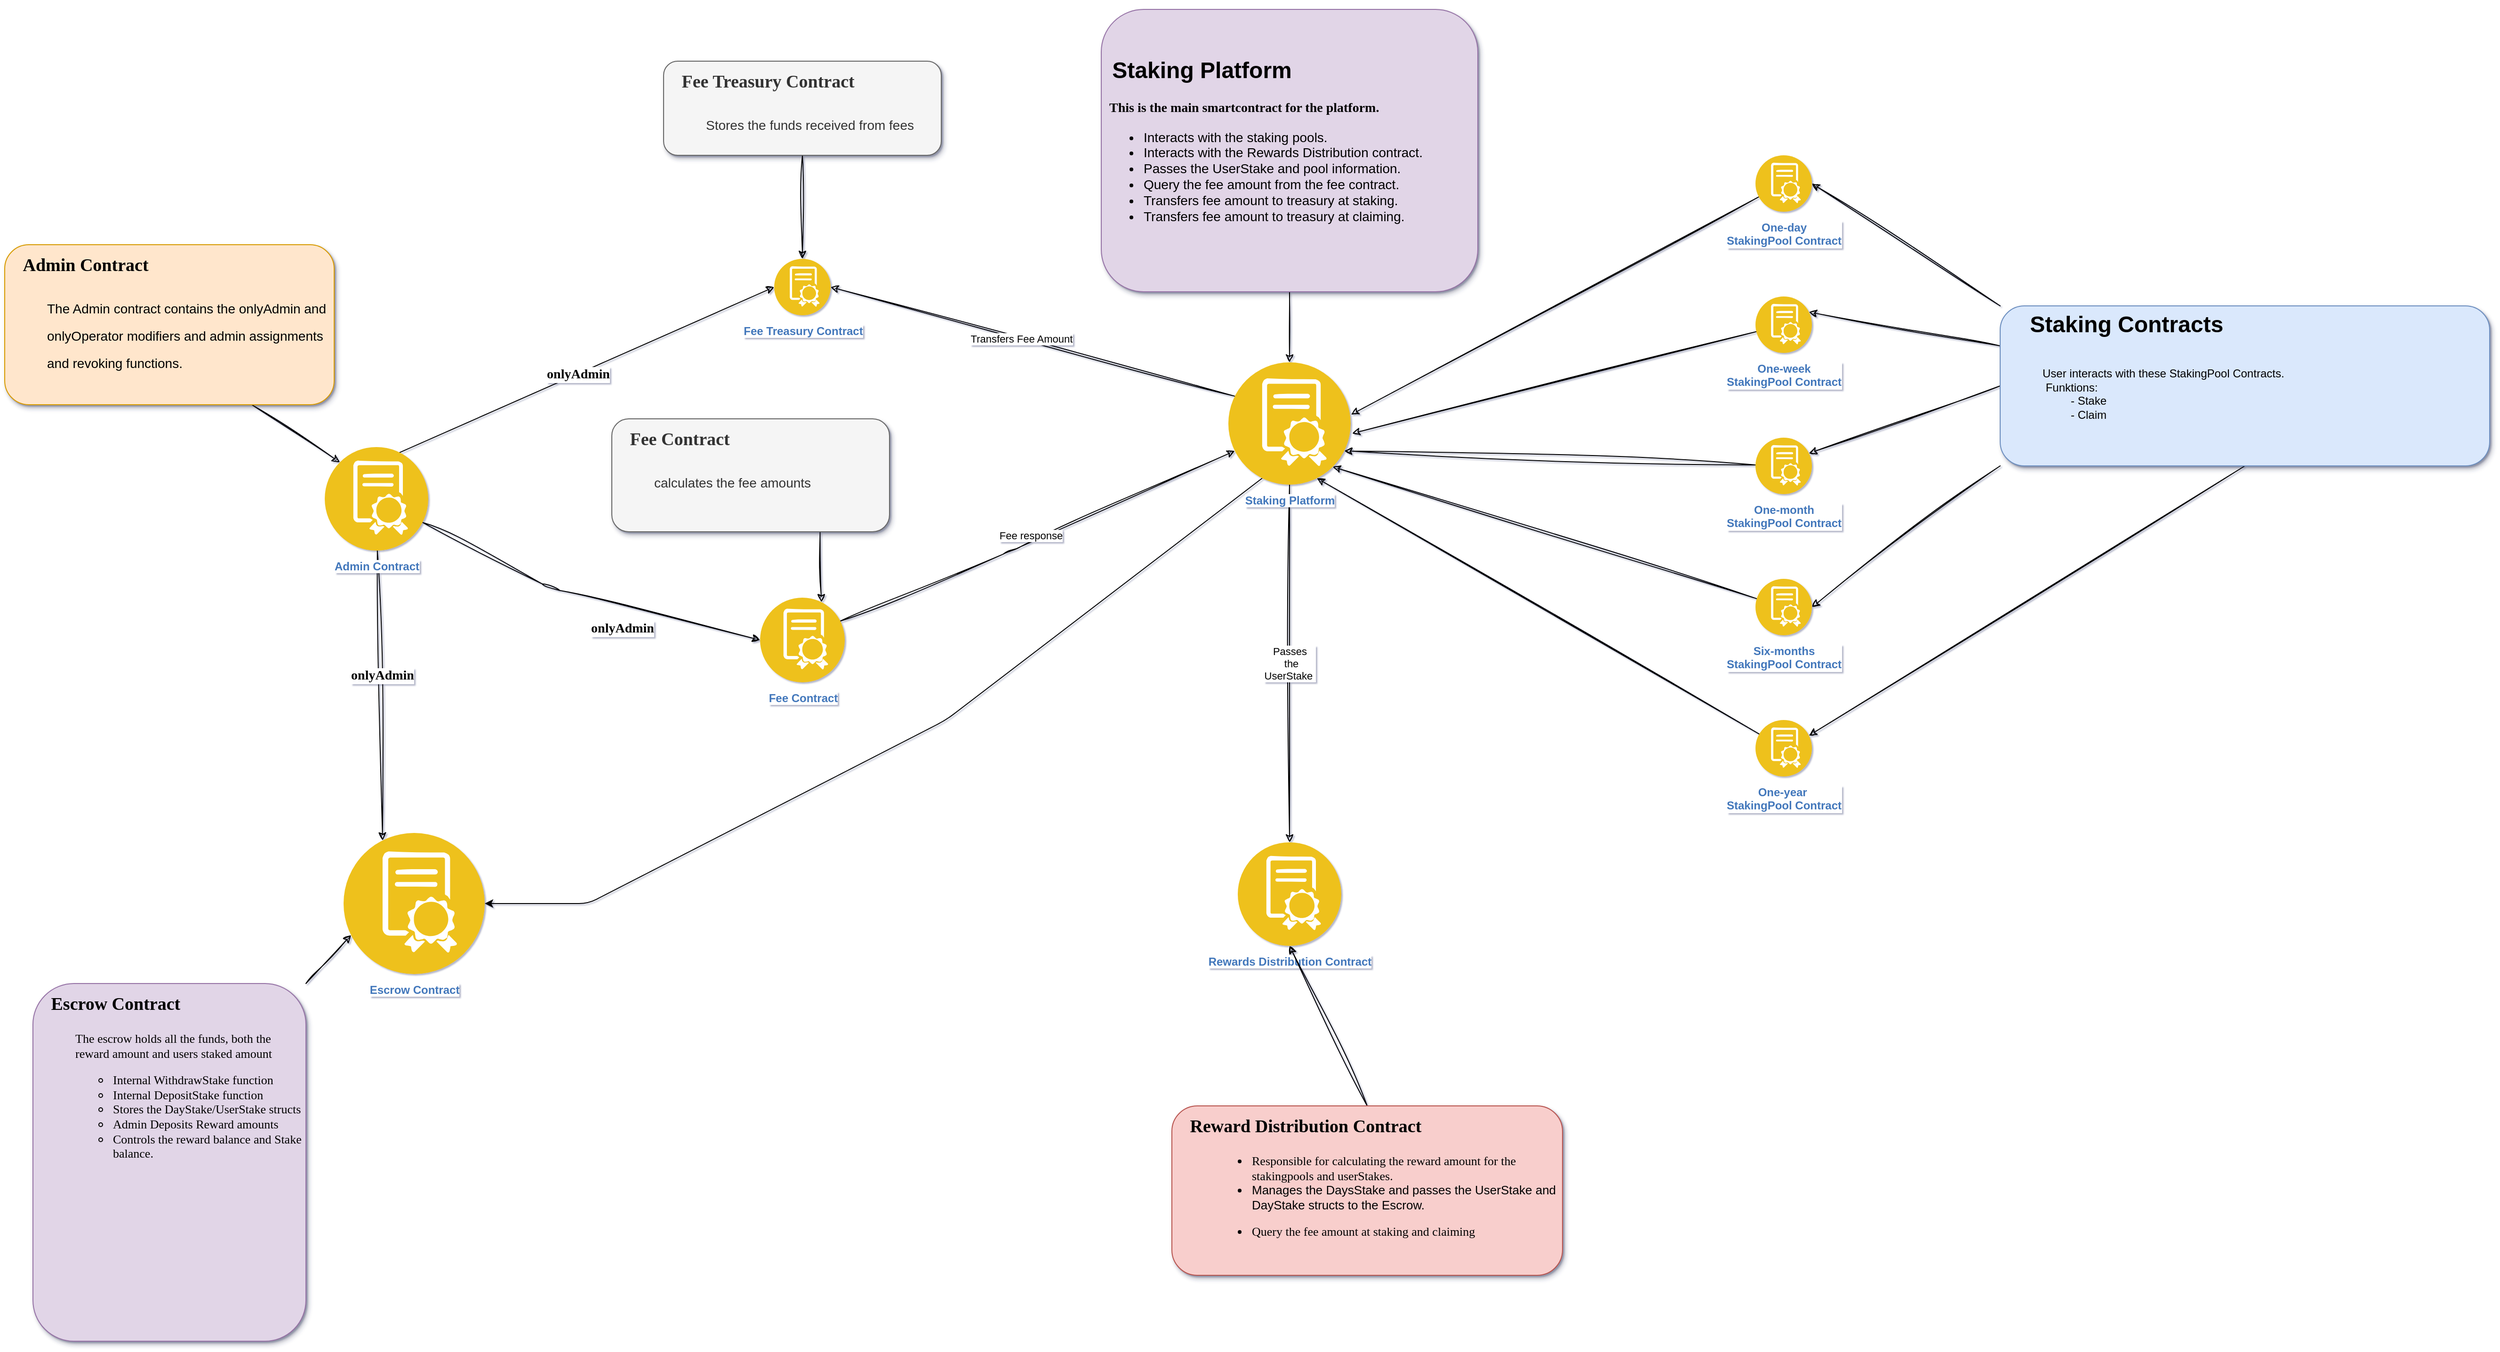 <mxfile>
    <diagram id="TVOQcAceSLreWFWGroSf" name="Page-1">
        <mxGraphModel dx="4127" dy="1649" grid="1" gridSize="10" guides="1" tooltips="1" connect="1" arrows="1" fold="1" page="1" pageScale="1" pageWidth="850" pageHeight="1100" background="#FFFFFF" math="0" shadow="1">
            <root>
                <mxCell id="0"/>
                <mxCell id="1" parent="0"/>
                <mxCell id="33" style="edgeStyle=none;html=1;entryX=0.25;entryY=0;entryDx=0;entryDy=0;sketch=1;curveFitting=1;jiggle=2;" parent="1" source="2" target="7" edge="1">
                    <mxGeometry relative="1" as="geometry"/>
                </mxCell>
                <mxCell id="49" value="&lt;b&gt;&lt;font face=&quot;Verdana&quot; style=&quot;font-size: 14px;&quot;&gt;onlyAdmin&lt;/font&gt;&lt;/b&gt;" style="edgeLabel;html=1;align=center;verticalAlign=middle;resizable=0;points=[];sketch=1;curveFitting=1;jiggle=2;" parent="33" vertex="1" connectable="0">
                    <mxGeometry x="-0.136" y="2" relative="1" as="geometry">
                        <mxPoint as="offset"/>
                    </mxGeometry>
                </mxCell>
                <mxCell id="34" style="edgeStyle=none;html=1;entryX=0;entryY=0.5;entryDx=0;entryDy=0;sketch=1;curveFitting=1;jiggle=2;" parent="1" source="2" target="6" edge="1">
                    <mxGeometry relative="1" as="geometry">
                        <Array as="points">
                            <mxPoint x="-490" y="700"/>
                        </Array>
                    </mxGeometry>
                </mxCell>
                <mxCell id="112" value="&lt;b&gt;onlyAdmin&lt;/b&gt;" style="edgeLabel;html=1;align=center;verticalAlign=middle;resizable=0;points=[];fontSize=14;fontFamily=Verdana;" parent="34" vertex="1" connectable="0">
                    <mxGeometry x="-0.286" y="2" relative="1" as="geometry">
                        <mxPoint x="89" y="52" as="offset"/>
                    </mxGeometry>
                </mxCell>
                <mxCell id="38" style="edgeStyle=none;html=1;entryX=0;entryY=0.5;entryDx=0;entryDy=0;sketch=1;curveFitting=1;jiggle=2;exitX=0.75;exitY=0;exitDx=0;exitDy=0;" parent="1" source="2" target="4" edge="1">
                    <mxGeometry relative="1" as="geometry"/>
                </mxCell>
                <mxCell id="47" value="&lt;meta charset=&quot;utf-8&quot;&gt;&lt;b style=&quot;border-color: var(--border-color); color: rgb(0, 0, 0); font-family: Verdana; font-size: 14px; font-style: normal; font-variant-ligatures: normal; font-variant-caps: normal; letter-spacing: normal; orphans: 2; text-align: center; text-indent: 0px; text-transform: none; widows: 2; word-spacing: 0px; -webkit-text-stroke-width: 0px; text-decoration-thickness: initial; text-decoration-style: initial; text-decoration-color: initial;&quot;&gt;onlyAdmin&lt;/b&gt;" style="edgeLabel;html=1;align=center;verticalAlign=middle;resizable=0;points=[];sketch=1;curveFitting=1;jiggle=2;" parent="38" vertex="1" connectable="0">
                    <mxGeometry x="-0.055" relative="1" as="geometry">
                        <mxPoint x="1" as="offset"/>
                    </mxGeometry>
                </mxCell>
                <mxCell id="2" value="&lt;b&gt;Admin Contract&lt;/b&gt;" style="aspect=fixed;perimeter=ellipsePerimeter;html=1;align=center;shadow=0;dashed=0;fontColor=#4277BB;labelBackgroundColor=#ffffff;fontSize=12;spacingTop=3;image;image=img/lib/ibm/blockchain/smart_contract.svg;sketch=1;curveFitting=1;jiggle=2;" parent="1" vertex="1">
                    <mxGeometry x="-730" y="550" width="110" height="110" as="geometry"/>
                </mxCell>
                <mxCell id="46" value="Passes&lt;br&gt;&amp;nbsp;the&lt;br&gt;UserStake&amp;nbsp;" style="edgeStyle=none;html=1;entryX=0.5;entryY=0;entryDx=0;entryDy=0;sketch=1;curveFitting=1;jiggle=2;" parent="1" source="3" target="5" edge="1">
                    <mxGeometry x="-0.002" relative="1" as="geometry">
                        <mxPoint as="offset"/>
                    </mxGeometry>
                </mxCell>
                <mxCell id="55" style="edgeStyle=none;html=1;entryX=1;entryY=0.5;entryDx=0;entryDy=0;sketch=1;curveFitting=1;jiggle=2;exitX=0;exitY=0.25;exitDx=0;exitDy=0;" parent="1" source="3" target="4" edge="1">
                    <mxGeometry relative="1" as="geometry">
                        <mxPoint x="210" y="420" as="sourcePoint"/>
                    </mxGeometry>
                </mxCell>
                <mxCell id="57" value="Transfers Fee Amount" style="edgeLabel;html=1;align=center;verticalAlign=middle;resizable=0;points=[];sketch=1;curveFitting=1;jiggle=2;" parent="55" vertex="1" connectable="0">
                    <mxGeometry x="0.058" relative="1" as="geometry">
                        <mxPoint as="offset"/>
                    </mxGeometry>
                </mxCell>
                <mxCell id="125" style="edgeStyle=none;html=1;exitX=0.25;exitY=1;exitDx=0;exitDy=0;entryX=1;entryY=0.5;entryDx=0;entryDy=0;" edge="1" parent="1" source="3" target="7">
                    <mxGeometry relative="1" as="geometry">
                        <Array as="points">
                            <mxPoint x="-70" y="840"/>
                            <mxPoint x="-450" y="1035"/>
                        </Array>
                    </mxGeometry>
                </mxCell>
                <mxCell id="3" value="&lt;b&gt;Staking Platform&lt;/b&gt;" style="aspect=fixed;perimeter=ellipsePerimeter;html=1;align=center;shadow=0;dashed=0;fontColor=#4277BB;labelBackgroundColor=#ffffff;fontSize=12;spacingTop=3;image;image=img/lib/ibm/blockchain/smart_contract.svg;sketch=1;curveFitting=1;jiggle=2;" parent="1" vertex="1">
                    <mxGeometry x="230" y="460" width="130" height="130" as="geometry"/>
                </mxCell>
                <mxCell id="4" value="&lt;b&gt;Fee Treasury Contract&lt;/b&gt;" style="aspect=fixed;perimeter=ellipsePerimeter;html=1;align=center;shadow=0;dashed=0;fontColor=#4277BB;labelBackgroundColor=#ffffff;fontSize=12;spacingTop=3;image;image=img/lib/ibm/blockchain/smart_contract.svg;sketch=1;curveFitting=1;jiggle=2;" parent="1" vertex="1">
                    <mxGeometry x="-252.5" y="350" width="60" height="60" as="geometry"/>
                </mxCell>
                <mxCell id="5" value="&lt;b&gt;Rewards Distribution Contract&lt;/b&gt;" style="aspect=fixed;perimeter=ellipsePerimeter;html=1;align=center;shadow=0;dashed=0;fontColor=#4277BB;labelBackgroundColor=#ffffff;fontSize=12;spacingTop=3;image;image=img/lib/ibm/blockchain/smart_contract.svg;sketch=1;curveFitting=1;jiggle=2;" parent="1" vertex="1">
                    <mxGeometry x="240" y="970" width="110" height="110" as="geometry"/>
                </mxCell>
                <mxCell id="54" style="edgeStyle=none;html=1;entryX=0;entryY=0.75;entryDx=0;entryDy=0;sketch=1;curveFitting=1;jiggle=2;exitX=1;exitY=0.25;exitDx=0;exitDy=0;" parent="1" source="6" target="3" edge="1">
                    <mxGeometry relative="1" as="geometry">
                        <mxPoint x="-189" y="749" as="sourcePoint"/>
                        <Array as="points">
                            <mxPoint y="660"/>
                        </Array>
                    </mxGeometry>
                </mxCell>
                <mxCell id="56" value="Fee response" style="edgeLabel;html=1;align=center;verticalAlign=middle;resizable=0;points=[];sketch=1;curveFitting=1;jiggle=2;" parent="54" vertex="1" connectable="0">
                    <mxGeometry x="-0.036" relative="1" as="geometry">
                        <mxPoint x="-1" y="-7" as="offset"/>
                    </mxGeometry>
                </mxCell>
                <mxCell id="6" value="&lt;b&gt;Fee Contract&lt;/b&gt;" style="aspect=fixed;perimeter=ellipsePerimeter;html=1;align=center;shadow=0;dashed=0;fontColor=#4277BB;labelBackgroundColor=#ffffff;fontSize=12;spacingTop=3;image;image=img/lib/ibm/blockchain/smart_contract.svg;imageBackground=none;sketch=1;curveFitting=1;jiggle=2;" parent="1" vertex="1">
                    <mxGeometry x="-267.5" y="710" width="90" height="90" as="geometry"/>
                </mxCell>
                <mxCell id="7" value="&lt;b&gt;Escrow Contract&lt;/b&gt;" style="aspect=fixed;perimeter=ellipsePerimeter;html=1;align=center;shadow=0;dashed=0;fontColor=#4277BB;labelBackgroundColor=#ffffff;fontSize=12;spacingTop=3;image;image=img/lib/ibm/blockchain/smart_contract.svg;sketch=1;curveFitting=1;jiggle=2;" parent="1" vertex="1">
                    <mxGeometry x="-710" y="960" width="150" height="150" as="geometry"/>
                </mxCell>
                <mxCell id="25" style="edgeStyle=none;html=1;sketch=1;curveFitting=1;jiggle=2;entryX=1.003;entryY=0.427;entryDx=0;entryDy=0;entryPerimeter=0;" parent="1" source="8" target="3" edge="1">
                    <mxGeometry relative="1" as="geometry">
                        <mxPoint x="240" y="400" as="targetPoint"/>
                    </mxGeometry>
                </mxCell>
                <mxCell id="8" value="&lt;b&gt;One-day&lt;br&gt;StakingPool Contract&lt;/b&gt;" style="aspect=fixed;perimeter=ellipsePerimeter;html=1;align=center;shadow=0;dashed=0;fontColor=#4277BB;labelBackgroundColor=#ffffff;fontSize=12;spacingTop=3;image;image=img/lib/ibm/blockchain/smart_contract.svg;imageBackground=none;fillStyle=solid;imageAspect=1;sketch=1;curveFitting=1;jiggle=2;" parent="1" vertex="1">
                    <mxGeometry x="790" y="240" width="60" height="60" as="geometry"/>
                </mxCell>
                <mxCell id="26" style="edgeStyle=none;html=1;entryX=1.012;entryY=0.581;entryDx=0;entryDy=0;sketch=1;curveFitting=1;jiggle=2;entryPerimeter=0;" parent="1" source="9" target="3" edge="1">
                    <mxGeometry relative="1" as="geometry">
                        <mxPoint x="208.313" y="438.787" as="targetPoint"/>
                    </mxGeometry>
                </mxCell>
                <mxCell id="9" value="&lt;b&gt;One-week&lt;br&gt;&lt;/b&gt;&lt;b style=&quot;border-color: var(--border-color);&quot;&gt;StakingPool&lt;/b&gt;&lt;b&gt;&amp;nbsp;Contract&lt;/b&gt;" style="aspect=fixed;perimeter=ellipsePerimeter;html=1;align=center;shadow=0;dashed=0;fontColor=#4277BB;labelBackgroundColor=#ffffff;fontSize=12;spacingTop=3;image;image=img/lib/ibm/blockchain/smart_contract.svg;sketch=1;curveFitting=1;jiggle=2;" parent="1" vertex="1">
                    <mxGeometry x="790" y="390" width="60" height="60" as="geometry"/>
                </mxCell>
                <mxCell id="28" style="edgeStyle=none;html=1;sketch=1;curveFitting=1;jiggle=2;entryX=1;entryY=1;entryDx=0;entryDy=0;" parent="1" source="10" target="3" edge="1">
                    <mxGeometry relative="1" as="geometry">
                        <mxPoint x="217.1" y="460" as="targetPoint"/>
                    </mxGeometry>
                </mxCell>
                <mxCell id="10" value="&lt;b&gt;Six-months&lt;br&gt;&lt;/b&gt;&lt;b style=&quot;border-color: var(--border-color);&quot;&gt;StakingPool&lt;/b&gt;&lt;b&gt;&amp;nbsp;Contract&lt;/b&gt;" style="aspect=fixed;perimeter=ellipsePerimeter;html=1;align=center;shadow=0;dashed=0;fontColor=#4277BB;labelBackgroundColor=#ffffff;fontSize=12;spacingTop=3;image;image=img/lib/ibm/blockchain/smart_contract.svg;sketch=1;curveFitting=1;jiggle=2;" parent="1" vertex="1">
                    <mxGeometry x="790" y="690" width="60" height="60" as="geometry"/>
                </mxCell>
                <mxCell id="29" style="edgeStyle=none;html=1;sketch=1;curveFitting=1;jiggle=2;entryX=0.75;entryY=1;entryDx=0;entryDy=0;" parent="1" source="11" target="3" edge="1">
                    <mxGeometry relative="1" as="geometry">
                        <mxPoint x="320" y="500" as="targetPoint"/>
                    </mxGeometry>
                </mxCell>
                <mxCell id="11" value="&lt;b&gt;One-year&amp;nbsp;&lt;br&gt;&lt;/b&gt;&lt;b style=&quot;border-color: var(--border-color);&quot;&gt;StakingPool&lt;/b&gt;&lt;b&gt;&amp;nbsp;Contract&lt;/b&gt;" style="aspect=fixed;perimeter=ellipsePerimeter;html=1;align=center;shadow=0;dashed=0;fontColor=#4277BB;labelBackgroundColor=#ffffff;fontSize=12;spacingTop=3;image;image=img/lib/ibm/blockchain/smart_contract.svg;sketch=1;curveFitting=1;jiggle=2;" parent="1" vertex="1">
                    <mxGeometry x="790" y="840" width="60" height="60" as="geometry"/>
                </mxCell>
                <mxCell id="27" style="edgeStyle=none;html=1;entryX=1;entryY=0.75;entryDx=0;entryDy=0;sketch=1;curveFitting=1;jiggle=2;" parent="1" source="12" target="3" edge="1">
                    <mxGeometry relative="1" as="geometry">
                        <mxPoint x="214.186" y="447.102" as="targetPoint"/>
                    </mxGeometry>
                </mxCell>
                <mxCell id="12" value="&lt;b&gt;One-month&lt;br&gt;&lt;/b&gt;&lt;b style=&quot;border-color: var(--border-color);&quot;&gt;StakingPool&lt;/b&gt;&lt;b&gt;&amp;nbsp;Contract&lt;/b&gt;" style="aspect=fixed;perimeter=ellipsePerimeter;html=1;align=center;shadow=0;dashed=0;fontColor=#4277BB;labelBackgroundColor=#ffffff;fontSize=12;spacingTop=3;image;image=img/lib/ibm/blockchain/smart_contract.svg;sketch=1;curveFitting=1;jiggle=2;" parent="1" vertex="1">
                    <mxGeometry x="790" y="540" width="60" height="60" as="geometry"/>
                </mxCell>
                <mxCell id="72" style="edgeStyle=none;sketch=1;hachureGap=4;jiggle=2;curveFitting=1;html=1;exitX=0;exitY=0;exitDx=0;exitDy=0;entryX=1;entryY=0.5;entryDx=0;entryDy=0;fontFamily=Verdana;fontSize=14;" parent="1" source="65" target="8" edge="1">
                    <mxGeometry relative="1" as="geometry"/>
                </mxCell>
                <mxCell id="73" style="edgeStyle=none;sketch=1;hachureGap=4;jiggle=2;curveFitting=1;html=1;entryX=1;entryY=0.25;entryDx=0;entryDy=0;fontFamily=Verdana;fontSize=14;exitX=0;exitY=0.25;exitDx=0;exitDy=0;" parent="1" source="65" target="9" edge="1">
                    <mxGeometry relative="1" as="geometry">
                        <mxPoint x="1040" y="420" as="sourcePoint"/>
                    </mxGeometry>
                </mxCell>
                <mxCell id="74" style="edgeStyle=none;sketch=1;hachureGap=4;jiggle=2;curveFitting=1;html=1;entryX=1;entryY=0.25;entryDx=0;entryDy=0;fontFamily=Verdana;fontSize=14;exitX=0;exitY=0.5;exitDx=0;exitDy=0;" parent="1" source="65" target="12" edge="1">
                    <mxGeometry relative="1" as="geometry">
                        <mxPoint x="1040" y="500" as="sourcePoint"/>
                    </mxGeometry>
                </mxCell>
                <mxCell id="75" style="edgeStyle=none;sketch=1;hachureGap=4;jiggle=2;curveFitting=1;html=1;exitX=0;exitY=1;exitDx=0;exitDy=0;fontFamily=Verdana;fontSize=14;entryX=1;entryY=0.5;entryDx=0;entryDy=0;" parent="1" source="65" target="10" edge="1">
                    <mxGeometry relative="1" as="geometry">
                        <mxPoint x="800" y="700" as="targetPoint"/>
                    </mxGeometry>
                </mxCell>
                <mxCell id="76" style="edgeStyle=none;sketch=1;hachureGap=4;jiggle=2;curveFitting=1;html=1;exitX=0.5;exitY=1;exitDx=0;exitDy=0;entryX=1;entryY=0.25;entryDx=0;entryDy=0;fontFamily=Verdana;fontSize=14;" parent="1" source="65" target="11" edge="1">
                    <mxGeometry relative="1" as="geometry"/>
                </mxCell>
                <mxCell id="65" value="&lt;h1&gt;&lt;span style=&quot;background-color: initial;&quot;&gt;&amp;nbsp; &amp;nbsp;&amp;nbsp;&lt;/span&gt;Staking Contracts&lt;/h1&gt;&lt;div&gt;&lt;blockquote style=&quot;margin: 0 0 0 40px; border: none; padding: 0px;&quot;&gt;&lt;div&gt;&lt;br&gt;&lt;/div&gt;&lt;div&gt;&lt;div style=&quot;border-color: var(--border-color);&quot;&gt;User interacts with these StakingPool Contracts.&amp;nbsp;&lt;/div&gt;&lt;/div&gt;&lt;div&gt;&lt;div style=&quot;border-color: var(--border-color);&quot;&gt;&amp;nbsp;Funktions:&lt;/div&gt;&lt;/div&gt;&lt;div&gt;&lt;div style=&quot;border-color: var(--border-color);&quot;&gt;&amp;nbsp; &amp;nbsp; &amp;nbsp; &amp;nbsp; &amp;nbsp;- Stake&lt;/div&gt;&lt;/div&gt;&lt;div&gt;&lt;div style=&quot;border-color: var(--border-color);&quot;&gt;&amp;nbsp; &amp;nbsp; &amp;nbsp; &amp;nbsp; &amp;nbsp;- Claim&lt;/div&gt;&lt;/div&gt;&lt;/blockquote&gt;&lt;/div&gt;" style="text;html=1;spacing=5;spacingTop=-20;whiteSpace=wrap;overflow=hidden;rounded=1;fillColor=#dae8fc;strokeColor=#6c8ebf;shadow=1;glass=0;" parent="1" vertex="1">
                    <mxGeometry x="1050" y="400" width="520" height="170" as="geometry"/>
                </mxCell>
                <mxCell id="71" style="edgeStyle=none;sketch=1;hachureGap=4;jiggle=2;curveFitting=1;html=1;entryX=0.5;entryY=0;entryDx=0;entryDy=0;fontFamily=Verdana;fontSize=14;" parent="1" source="70" target="3" edge="1">
                    <mxGeometry relative="1" as="geometry"/>
                </mxCell>
                <mxCell id="70" value="&lt;h1&gt;&lt;span style=&quot;background-color: initial;&quot;&gt;&lt;font face=&quot;Verdana&quot;&gt;&amp;nbsp; &amp;nbsp;&amp;nbsp;&lt;/font&gt;&lt;/span&gt;&lt;/h1&gt;&lt;h1&gt;&amp;nbsp;Staking Platform&lt;/h1&gt;&lt;h1 style=&quot;font-size: 14px;&quot;&gt;&lt;font face=&quot;Verdana&quot;&gt;&amp;nbsp;This is the main smartcontract for the platform.&lt;br&gt;&lt;/font&gt;&lt;ul&gt;&lt;li style=&quot;border-color: var(--border-color);&quot;&gt;&lt;span style=&quot;font-weight: normal;&quot;&gt;Interacts with the staking pools.&lt;/span&gt;&lt;/li&gt;&lt;li style=&quot;border-color: var(--border-color);&quot;&gt;&lt;span style=&quot;font-weight: 400;&quot;&gt;Interacts with the Rewards Distribution contract.&lt;/span&gt;&lt;/li&gt;&lt;li style=&quot;border-color: var(--border-color);&quot;&gt;&lt;span style=&quot;font-weight: 400;&quot;&gt;Passes the UserStake and pool information.&lt;/span&gt;&lt;/li&gt;&lt;li style=&quot;border-color: var(--border-color);&quot;&gt;&lt;span style=&quot;font-weight: 400;&quot;&gt;Query the fee amount from the fee contract.&lt;/span&gt;&lt;/li&gt;&lt;li style=&quot;border-color: var(--border-color);&quot;&gt;&lt;span style=&quot;font-weight: 400;&quot;&gt;Transfers fee amount to treasury at staking.&lt;/span&gt;&lt;/li&gt;&lt;li style=&quot;border-color: var(--border-color);&quot;&gt;&lt;span style=&quot;font-weight: 400;&quot;&gt;Transfers fee amount to treasury at claiming.&lt;/span&gt;&lt;/li&gt;&lt;/ul&gt;&lt;/h1&gt;" style="text;html=1;spacing=5;spacingTop=-20;whiteSpace=wrap;overflow=hidden;rounded=1;shadow=1;glass=0;fillColor=#e1d5e7;strokeColor=#9673a6;" parent="1" vertex="1">
                    <mxGeometry x="95" y="85" width="400" height="300" as="geometry"/>
                </mxCell>
                <mxCell id="96" style="edgeStyle=none;sketch=1;hachureGap=4;jiggle=2;curveFitting=1;html=1;exitX=0;exitY=0;exitDx=0;exitDy=0;entryX=0;entryY=0.75;entryDx=0;entryDy=0;fontFamily=Verdana;fontSize=13;" parent="1" source="79" target="7" edge="1">
                    <mxGeometry relative="1" as="geometry"/>
                </mxCell>
                <mxCell id="79" value="&lt;h1&gt;&lt;font face=&quot;Verdana&quot;&gt;&lt;span style=&quot;background-color: initial;&quot;&gt;&lt;font style=&quot;font-size: 19px;&quot;&gt;&lt;span style=&quot;font-weight: normal;&quot;&gt;&amp;nbsp;&lt;/span&gt; &amp;nbsp;Escrow Contract&lt;/font&gt;&lt;/span&gt;&lt;br&gt;&lt;/font&gt;&lt;/h1&gt;&lt;blockquote style=&quot;margin: 0 0 0 40px; border: none; padding: 0px;&quot;&gt;&lt;h1 style=&quot;font-size: 13px;&quot;&gt;&lt;div style=&quot;&quot;&gt;&lt;span style=&quot;background-color: initial; font-weight: normal;&quot;&gt;&lt;font style=&quot;font-size: 13px;&quot; face=&quot;Verdana&quot;&gt;The escrow holds all the funds, both the reward amount and users staked amount&lt;/font&gt;&lt;/span&gt;&lt;/div&gt;&lt;/h1&gt;&lt;/blockquote&gt;&lt;h1 style=&quot;font-size: 13px;&quot;&gt;&lt;ul&gt;&lt;ul&gt;&lt;li style=&quot;border-color: var(--border-color);&quot;&gt;&lt;span style=&quot;font-weight: normal;&quot;&gt;&lt;font style=&quot;font-size: 13px;&quot; face=&quot;Verdana&quot;&gt;Internal WithdrawStake function&lt;/font&gt;&lt;/span&gt;&lt;/li&gt;&lt;li style=&quot;border-color: var(--border-color);&quot;&gt;&lt;span style=&quot;font-weight: normal;&quot;&gt;&lt;font style=&quot;font-size: 13px;&quot; face=&quot;Verdana&quot;&gt;Internal DepositStake function&lt;/font&gt;&lt;/span&gt;&lt;/li&gt;&lt;li style=&quot;border-color: var(--border-color);&quot;&gt;&lt;span style=&quot;font-weight: normal;&quot;&gt;&lt;font style=&quot;font-size: 13px;&quot; face=&quot;Verdana&quot;&gt;Stores the DayStake/UserStake structs&lt;/font&gt;&lt;/span&gt;&lt;/li&gt;&lt;li style=&quot;border-color: var(--border-color);&quot;&gt;&lt;span style=&quot;font-weight: normal;&quot;&gt;&lt;font style=&quot;font-size: 13px;&quot; face=&quot;Verdana&quot;&gt;Admin Deposits Reward amounts&lt;/font&gt;&lt;/span&gt;&lt;/li&gt;&lt;li style=&quot;border-color: var(--border-color);&quot;&gt;&lt;span style=&quot;font-weight: 400;&quot;&gt;&lt;font style=&quot;font-size: 13px;&quot; face=&quot;Verdana&quot;&gt;Controls the reward balance and Stake balance.&amp;nbsp;&lt;/font&gt;&lt;/span&gt;&lt;/li&gt;&lt;/ul&gt;&lt;/ul&gt;&lt;/h1&gt;" style="text;html=1;spacing=5;spacingTop=-20;whiteSpace=wrap;overflow=hidden;rounded=1;shadow=1;glass=0;fillColor=#e1d5e7;strokeColor=#9673a6;direction=south;" parent="1" vertex="1">
                    <mxGeometry x="-1040" y="1120" width="290" height="380" as="geometry"/>
                </mxCell>
                <mxCell id="102" style="edgeStyle=none;sketch=1;hachureGap=4;jiggle=2;curveFitting=1;html=1;exitX=0.75;exitY=1;exitDx=0;exitDy=0;entryX=0;entryY=0;entryDx=0;entryDy=0;fontFamily=Verdana;fontSize=14;" parent="1" source="97" target="2" edge="1">
                    <mxGeometry relative="1" as="geometry"/>
                </mxCell>
                <mxCell id="97" value="&lt;h1&gt;&lt;font face=&quot;Verdana&quot;&gt;&lt;span style=&quot;background-color: initial;&quot;&gt;&lt;font style=&quot;font-size: 19px;&quot;&gt;&lt;span style=&quot;font-weight: normal;&quot;&gt;&amp;nbsp;&lt;/span&gt; &amp;nbsp;Admin Contract&lt;/font&gt;&lt;/span&gt;&lt;/font&gt;&lt;/h1&gt;&lt;blockquote style=&quot;margin: 0 0 0 40px; border: none; padding: 0px;&quot;&gt;&lt;h1&gt;&lt;span style=&quot;font-weight: normal;&quot;&gt;&lt;font style=&quot;font-size: 14px;&quot;&gt;The Admin contract contains the onlyAdmin and onlyOperator modifiers and admin assignments and revoking functions.&lt;/font&gt;&lt;/span&gt;&lt;/h1&gt;&lt;/blockquote&gt;" style="text;html=1;spacing=5;spacingTop=-20;whiteSpace=wrap;overflow=hidden;rounded=1;shadow=1;glass=0;fillColor=#ffe6cc;strokeColor=#d79b00;" parent="1" vertex="1">
                    <mxGeometry x="-1070" y="335" width="350" height="170" as="geometry"/>
                </mxCell>
                <mxCell id="103" style="edgeStyle=none;sketch=1;hachureGap=4;jiggle=2;curveFitting=1;html=1;exitX=0.5;exitY=1;exitDx=0;exitDy=0;entryX=0.5;entryY=0;entryDx=0;entryDy=0;fontFamily=Verdana;fontSize=14;" parent="1" source="101" target="4" edge="1">
                    <mxGeometry relative="1" as="geometry"/>
                </mxCell>
                <mxCell id="101" value="&lt;h1&gt;&lt;font face=&quot;Verdana&quot;&gt;&lt;span style=&quot;background-color: initial;&quot;&gt;&lt;font style=&quot;font-size: 19px;&quot;&gt;&lt;span style=&quot;font-weight: normal;&quot;&gt;&amp;nbsp;&lt;/span&gt;&amp;nbsp; Fee Treasury Contract&lt;/font&gt;&lt;/span&gt;&lt;/font&gt;&lt;/h1&gt;&lt;blockquote style=&quot;margin: 0 0 0 40px; border: none; padding: 0px;&quot;&gt;&lt;h1&gt;&lt;span style=&quot;font-weight: normal;&quot;&gt;&lt;font style=&quot;font-size: 14px;&quot;&gt;Stores the funds received from fees&lt;/font&gt;&lt;/span&gt;&lt;/h1&gt;&lt;/blockquote&gt;" style="text;html=1;spacing=5;spacingTop=-20;whiteSpace=wrap;overflow=hidden;rounded=1;shadow=1;glass=0;fillColor=#f5f5f5;strokeColor=#666666;fontColor=#333333;" parent="1" vertex="1">
                    <mxGeometry x="-370" y="140" width="295" height="100" as="geometry"/>
                </mxCell>
                <mxCell id="122" style="edgeStyle=none;sketch=1;hachureGap=4;jiggle=2;curveFitting=1;html=1;exitX=0.75;exitY=1;exitDx=0;exitDy=0;entryX=0.75;entryY=0;entryDx=0;entryDy=0;fontFamily=Verdana;fontSize=14;" parent="1" source="107" target="6" edge="1">
                    <mxGeometry relative="1" as="geometry"/>
                </mxCell>
                <mxCell id="107" value="&lt;h1&gt;&lt;font face=&quot;Verdana&quot;&gt;&lt;span style=&quot;background-color: initial;&quot;&gt;&lt;font style=&quot;font-size: 19px;&quot;&gt;&lt;span style=&quot;font-weight: normal;&quot;&gt;&amp;nbsp;&lt;/span&gt;&amp;nbsp; Fee Contract&lt;/font&gt;&lt;/span&gt;&lt;/font&gt;&lt;/h1&gt;&lt;blockquote style=&quot;margin: 0 0 0 40px; border: none; padding: 0px;&quot;&gt;&lt;h1&gt;&lt;span style=&quot;font-weight: normal;&quot;&gt;&lt;font style=&quot;font-size: 14px;&quot;&gt;calculates the fee amounts&lt;/font&gt;&lt;/span&gt;&lt;/h1&gt;&lt;/blockquote&gt;" style="text;html=1;spacing=5;spacingTop=-20;whiteSpace=wrap;overflow=hidden;rounded=1;shadow=1;glass=0;fillColor=#f5f5f5;strokeColor=#666666;fontColor=#333333;" parent="1" vertex="1">
                    <mxGeometry x="-425" y="520" width="295" height="120" as="geometry"/>
                </mxCell>
                <mxCell id="117" style="edgeStyle=none;sketch=1;hachureGap=4;jiggle=2;curveFitting=1;html=1;exitX=0;exitY=0.5;exitDx=0;exitDy=0;entryX=0.5;entryY=1;entryDx=0;entryDy=0;fontFamily=Verdana;fontSize=14;" parent="1" source="116" target="5" edge="1">
                    <mxGeometry relative="1" as="geometry"/>
                </mxCell>
                <mxCell id="116" value="&lt;h1&gt;&lt;font face=&quot;Verdana&quot;&gt;&lt;span style=&quot;background-color: initial;&quot;&gt;&lt;font style=&quot;font-size: 19px;&quot;&gt;&lt;span style=&quot;font-weight: normal;&quot;&gt;&amp;nbsp;&lt;/span&gt; &amp;nbsp;Reward Distribution Contract&lt;/font&gt;&lt;/span&gt;&lt;br&gt;&lt;/font&gt;&lt;/h1&gt;&lt;blockquote style=&quot;margin: 0 0 0 40px; border: none; padding: 0px;&quot;&gt;&lt;h1 style=&quot;font-size: 13px;&quot;&gt;&lt;div style=&quot;&quot;&gt;&lt;ul&gt;&lt;li&gt;&lt;font face=&quot;Verdana&quot;&gt;&lt;span style=&quot;font-weight: 400;&quot;&gt;Responsible for calculating the reward amount for the stakingpools and userStakes.&amp;nbsp;&lt;/span&gt;&lt;/font&gt;&lt;/li&gt;&lt;li&gt;&lt;span style=&quot;font-weight: normal;&quot;&gt;Manages the DaysStake and passes the UserStake and DayStake structs to the Escrow.&lt;/span&gt;&lt;/li&gt;&lt;/ul&gt;&lt;/div&gt;&lt;div style=&quot;&quot;&gt;&lt;ul&gt;&lt;li&gt;&lt;font face=&quot;Verdana&quot;&gt;&lt;span style=&quot;font-weight: 400;&quot;&gt;Query the fee amount at staking and claiming&lt;/span&gt;&lt;/font&gt;&lt;/li&gt;&lt;/ul&gt;&lt;/div&gt;&lt;/h1&gt;&lt;/blockquote&gt;" style="text;html=1;spacing=5;spacingTop=-20;whiteSpace=wrap;overflow=hidden;rounded=1;shadow=1;glass=0;fillColor=#f8cecc;strokeColor=#b85450;direction=south;" parent="1" vertex="1">
                    <mxGeometry x="170" y="1250" width="415" height="180" as="geometry"/>
                </mxCell>
            </root>
        </mxGraphModel>
    </diagram>
</mxfile>